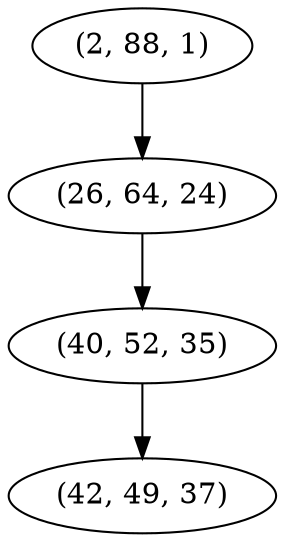 digraph tree {
    "(2, 88, 1)";
    "(26, 64, 24)";
    "(40, 52, 35)";
    "(42, 49, 37)";
    "(2, 88, 1)" -> "(26, 64, 24)";
    "(26, 64, 24)" -> "(40, 52, 35)";
    "(40, 52, 35)" -> "(42, 49, 37)";
}
